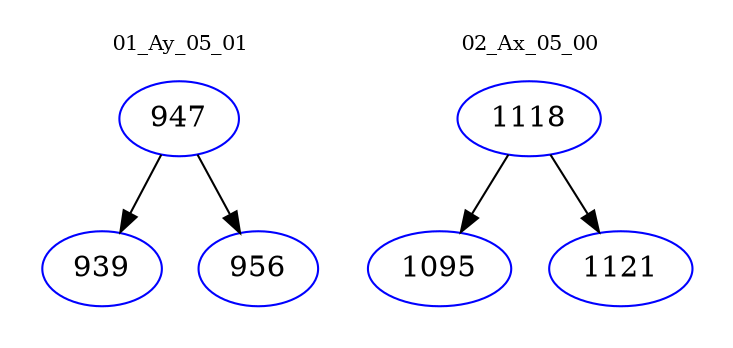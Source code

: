 digraph{
subgraph cluster_0 {
color = white
label = "01_Ay_05_01";
fontsize=10;
T0_947 [label="947", color="blue"]
T0_947 -> T0_939 [color="black"]
T0_939 [label="939", color="blue"]
T0_947 -> T0_956 [color="black"]
T0_956 [label="956", color="blue"]
}
subgraph cluster_1 {
color = white
label = "02_Ax_05_00";
fontsize=10;
T1_1118 [label="1118", color="blue"]
T1_1118 -> T1_1095 [color="black"]
T1_1095 [label="1095", color="blue"]
T1_1118 -> T1_1121 [color="black"]
T1_1121 [label="1121", color="blue"]
}
}
